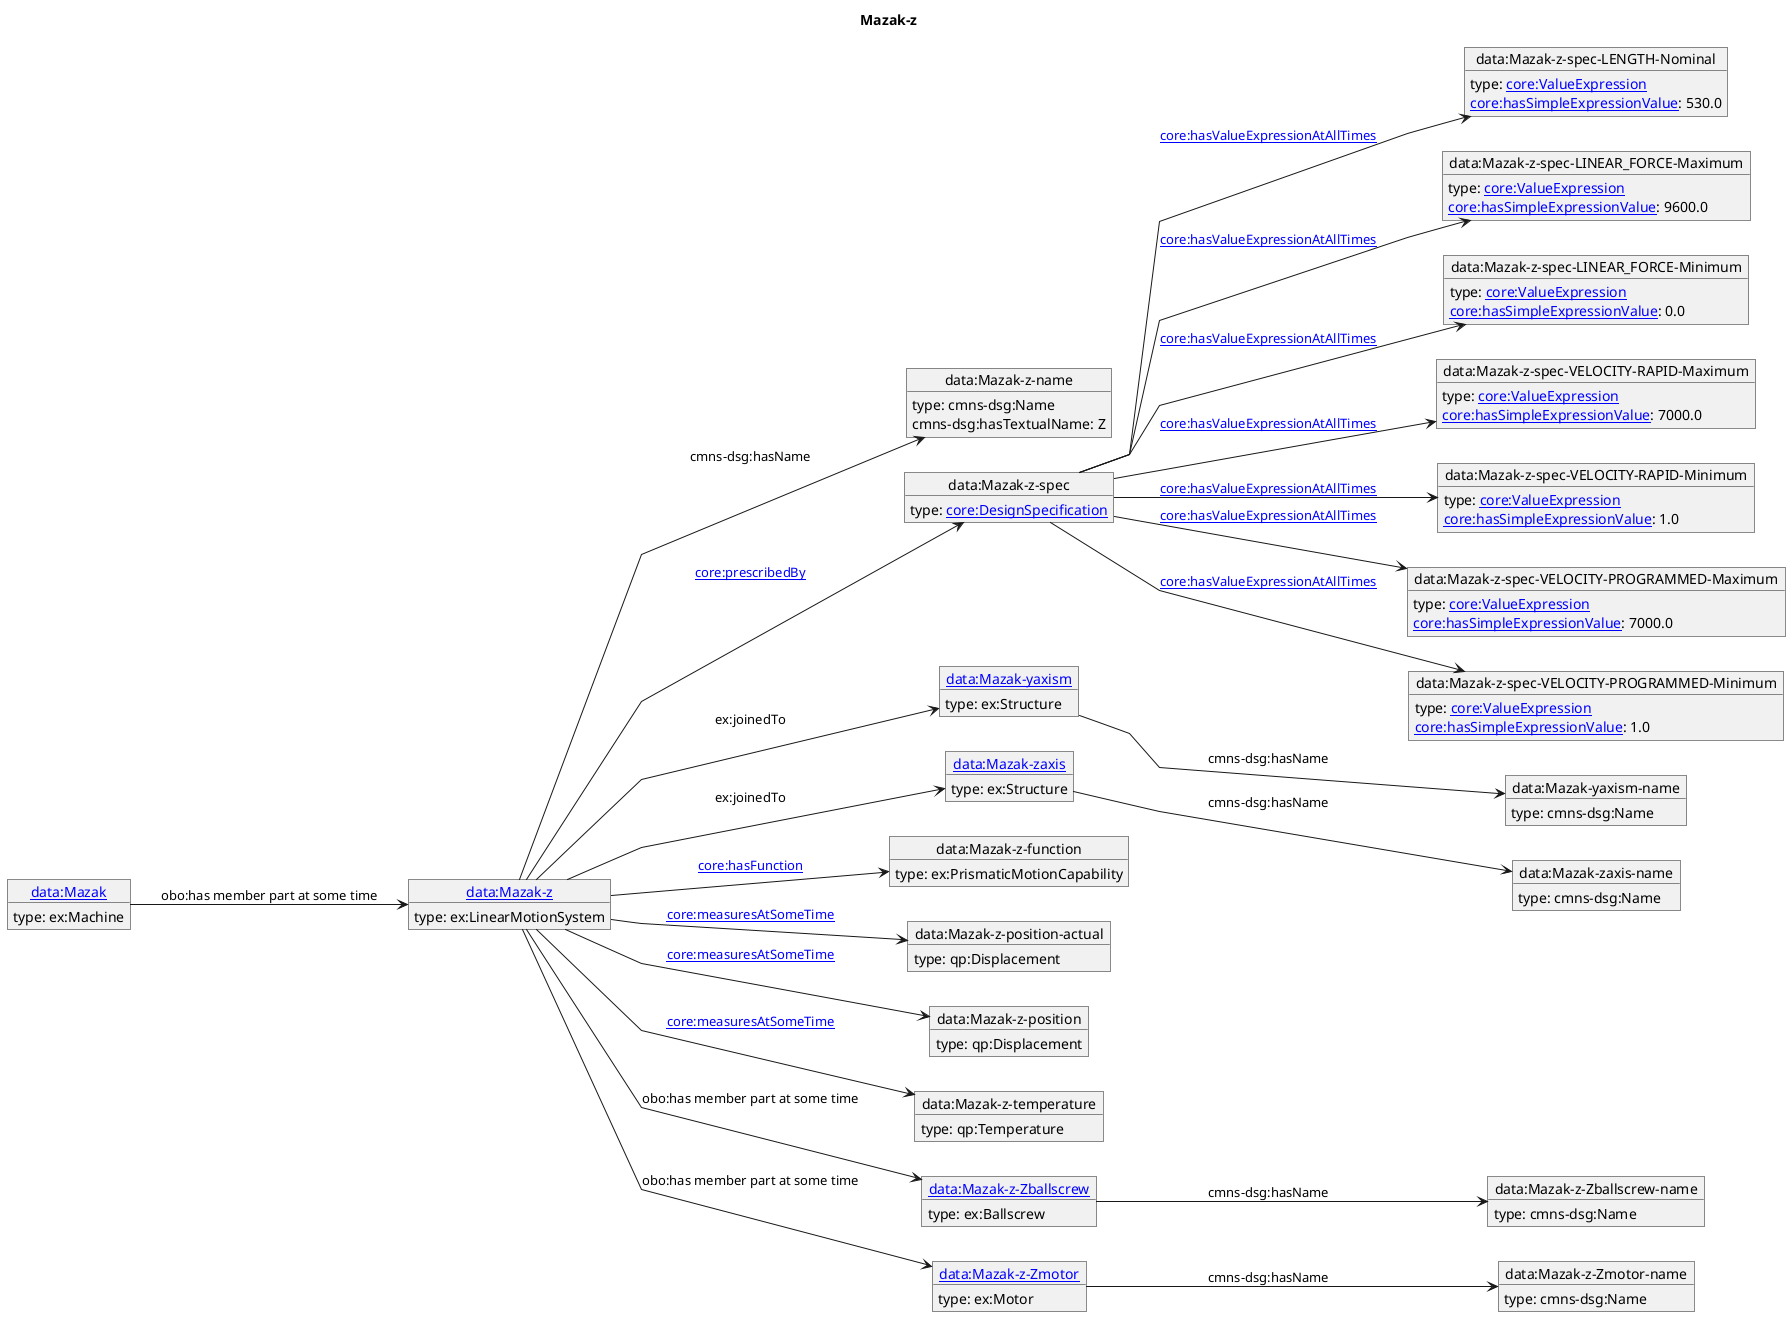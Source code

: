 @startuml
skinparam linetype polyline
left to right direction
title Mazak-z
object "[[./Mazak-z.html data:Mazak-z]]" as o1 {
 type: ex:LinearMotionSystem 
}
object "data:Mazak-z-name" as o2 {
 type: cmns-dsg:Name 
}
object "data:Mazak-z-spec" as o3 {
 type: [[https://spec.industrialontologies.org/ontology/core/Core/DesignSpecification core:DesignSpecification]] 
}
object "data:Mazak-z-spec-LENGTH-Nominal" as o4 {
 type: [[https://spec.industrialontologies.org/ontology/core/Core/ValueExpression core:ValueExpression]] 
}
object "data:Mazak-z-spec-LINEAR_FORCE-Maximum" as o5 {
 type: [[https://spec.industrialontologies.org/ontology/core/Core/ValueExpression core:ValueExpression]] 
}
object "data:Mazak-z-spec-LINEAR_FORCE-Minimum" as o6 {
 type: [[https://spec.industrialontologies.org/ontology/core/Core/ValueExpression core:ValueExpression]] 
}
object "data:Mazak-z-spec-VELOCITY-RAPID-Maximum" as o7 {
 type: [[https://spec.industrialontologies.org/ontology/core/Core/ValueExpression core:ValueExpression]] 
}
object "data:Mazak-z-spec-VELOCITY-RAPID-Minimum" as o8 {
 type: [[https://spec.industrialontologies.org/ontology/core/Core/ValueExpression core:ValueExpression]] 
}
object "data:Mazak-z-spec-VELOCITY-PROGRAMMED-Maximum" as o9 {
 type: [[https://spec.industrialontologies.org/ontology/core/Core/ValueExpression core:ValueExpression]] 
}
object "data:Mazak-z-spec-VELOCITY-PROGRAMMED-Minimum" as o10 {
 type: [[https://spec.industrialontologies.org/ontology/core/Core/ValueExpression core:ValueExpression]] 
}
object "[[./Mazak-yaxism.html data:Mazak-yaxism]]" as o11 {
 type: ex:Structure 
}
object "data:Mazak-yaxism-name" as o12 {
 type: cmns-dsg:Name 
}
object "[[./Mazak-zaxis.html data:Mazak-zaxis]]" as o13 {
 type: ex:Structure 
}
object "data:Mazak-zaxis-name" as o14 {
 type: cmns-dsg:Name 
}
object "data:Mazak-z-function" as o15 {
 type: ex:PrismaticMotionCapability 
}
object "data:Mazak-z-position-actual" as o16 {
 type: qp:Displacement 
}
object "data:Mazak-z-position" as o17 {
 type: qp:Displacement 
}
object "data:Mazak-z-temperature" as o18 {
 type: qp:Temperature 
}
object "[[./Mazak-z-Zballscrew.html data:Mazak-z-Zballscrew]]" as o19 {
 type: ex:Ballscrew 
}
object "data:Mazak-z-Zballscrew-name" as o20 {
 type: cmns-dsg:Name 
}
object "[[./Mazak-z-Zmotor.html data:Mazak-z-Zmotor]]" as o21 {
 type: ex:Motor 
}
object "data:Mazak-z-Zmotor-name" as o22 {
 type: cmns-dsg:Name 
}
object "[[./Mazak.html data:Mazak]]" as o23 {
 type: ex:Machine 
}
o1 --> o2 : cmns-dsg:hasName
o2 : cmns-dsg:hasTextualName: Z
o1 --> o3 : [[https://spec.industrialontologies.org/ontology/core/Core/prescribedBy core:prescribedBy]]
o3 --> o4 : [[https://spec.industrialontologies.org/ontology/core/Core/hasValueExpressionAtAllTimes core:hasValueExpressionAtAllTimes]]
o4 : [[https://spec.industrialontologies.org/ontology/core/Core/hasSimpleExpressionValue core:hasSimpleExpressionValue]]: 530.0
o3 --> o5 : [[https://spec.industrialontologies.org/ontology/core/Core/hasValueExpressionAtAllTimes core:hasValueExpressionAtAllTimes]]
o5 : [[https://spec.industrialontologies.org/ontology/core/Core/hasSimpleExpressionValue core:hasSimpleExpressionValue]]: 9600.0
o3 --> o6 : [[https://spec.industrialontologies.org/ontology/core/Core/hasValueExpressionAtAllTimes core:hasValueExpressionAtAllTimes]]
o6 : [[https://spec.industrialontologies.org/ontology/core/Core/hasSimpleExpressionValue core:hasSimpleExpressionValue]]: 0.0
o3 --> o7 : [[https://spec.industrialontologies.org/ontology/core/Core/hasValueExpressionAtAllTimes core:hasValueExpressionAtAllTimes]]
o7 : [[https://spec.industrialontologies.org/ontology/core/Core/hasSimpleExpressionValue core:hasSimpleExpressionValue]]: 7000.0
o3 --> o8 : [[https://spec.industrialontologies.org/ontology/core/Core/hasValueExpressionAtAllTimes core:hasValueExpressionAtAllTimes]]
o8 : [[https://spec.industrialontologies.org/ontology/core/Core/hasSimpleExpressionValue core:hasSimpleExpressionValue]]: 1.0
o3 --> o9 : [[https://spec.industrialontologies.org/ontology/core/Core/hasValueExpressionAtAllTimes core:hasValueExpressionAtAllTimes]]
o9 : [[https://spec.industrialontologies.org/ontology/core/Core/hasSimpleExpressionValue core:hasSimpleExpressionValue]]: 7000.0
o3 --> o10 : [[https://spec.industrialontologies.org/ontology/core/Core/hasValueExpressionAtAllTimes core:hasValueExpressionAtAllTimes]]
o10 : [[https://spec.industrialontologies.org/ontology/core/Core/hasSimpleExpressionValue core:hasSimpleExpressionValue]]: 1.0
o1 --> o11 : ex:joinedTo
o11 --> o12 : cmns-dsg:hasName
o1 --> o13 : ex:joinedTo
o13 --> o14 : cmns-dsg:hasName
o1 --> o15 : [[https://spec.industrialontologies.org/ontology/core/Core/hasFunction core:hasFunction]]
o1 --> o16 : [[https://spec.industrialontologies.org/ontology/core/Core/measuresAtSomeTime core:measuresAtSomeTime]]
o1 --> o17 : [[https://spec.industrialontologies.org/ontology/core/Core/measuresAtSomeTime core:measuresAtSomeTime]]
o1 --> o18 : [[https://spec.industrialontologies.org/ontology/core/Core/measuresAtSomeTime core:measuresAtSomeTime]]
o1 --> o19 : obo:has member part at some time
o19 --> o20 : cmns-dsg:hasName
o1 --> o21 : obo:has member part at some time
o21 --> o22 : cmns-dsg:hasName
o23 --> o1 : obo:has member part at some time
@enduml
